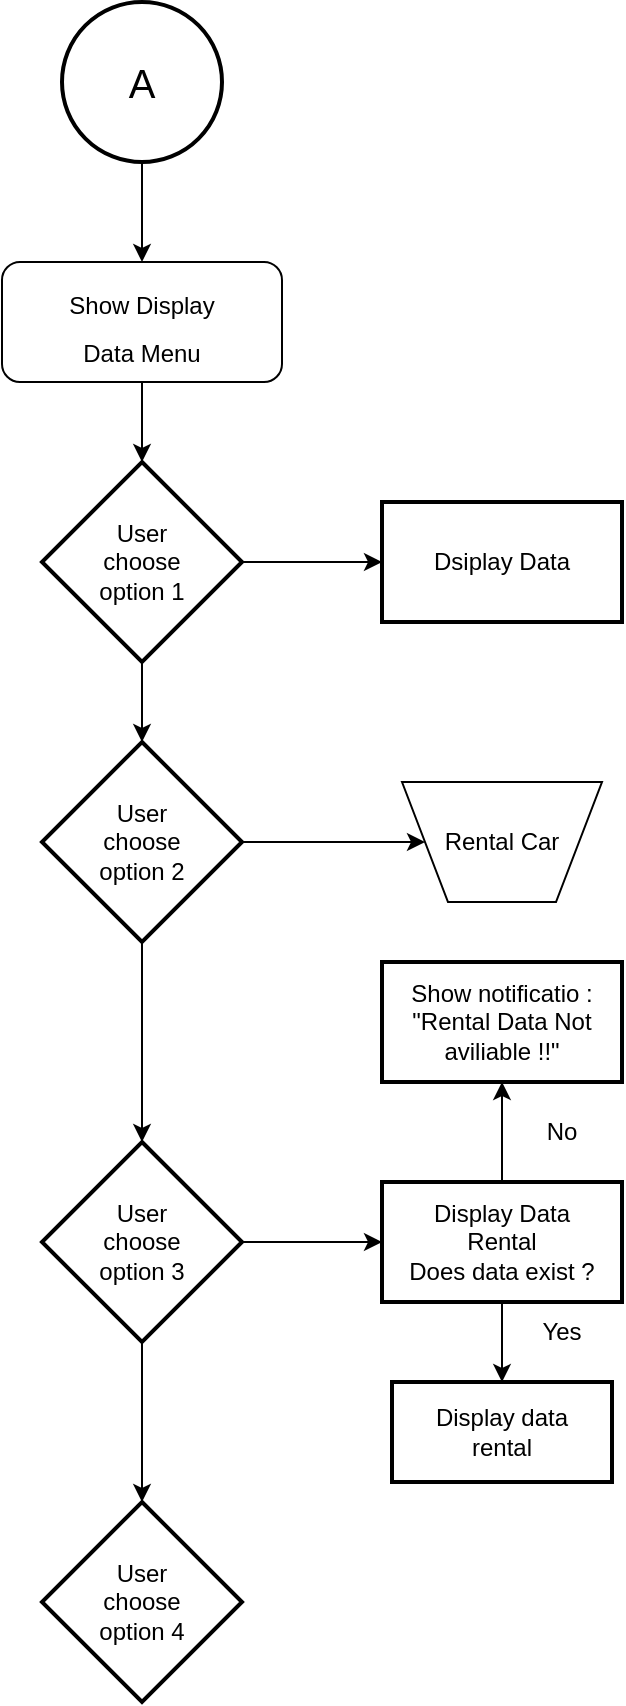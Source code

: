 <mxfile version="20.8.16" type="device"><diagram name="Page-1" id="gxAVAyEauqwJ3JOfNMf_"><mxGraphModel dx="568" dy="1036" grid="1" gridSize="10" guides="1" tooltips="1" connect="1" arrows="1" fold="1" page="1" pageScale="1" pageWidth="850" pageHeight="1100" math="0" shadow="0"><root><mxCell id="0"/><mxCell id="1" parent="0"/><mxCell id="00cQygVEMPJVJjtLhycs-4" value="" style="edgeStyle=orthogonalEdgeStyle;rounded=0;orthogonalLoop=1;jettySize=auto;html=1;fontSize=20;" edge="1" parent="1" source="00cQygVEMPJVJjtLhycs-2" target="00cQygVEMPJVJjtLhycs-3"><mxGeometry relative="1" as="geometry"/></mxCell><mxCell id="00cQygVEMPJVJjtLhycs-2" value="&lt;font style=&quot;font-size: 20px;&quot;&gt;A&lt;/font&gt;" style="strokeWidth=2;html=1;shape=mxgraph.flowchart.start_2;whiteSpace=wrap;" vertex="1" parent="1"><mxGeometry x="340" y="10" width="80" height="80" as="geometry"/></mxCell><mxCell id="00cQygVEMPJVJjtLhycs-6" value="" style="edgeStyle=orthogonalEdgeStyle;rounded=0;orthogonalLoop=1;jettySize=auto;html=1;fontSize=12;" edge="1" parent="1" source="00cQygVEMPJVJjtLhycs-3" target="00cQygVEMPJVJjtLhycs-5"><mxGeometry relative="1" as="geometry"/></mxCell><mxCell id="00cQygVEMPJVJjtLhycs-3" value="&lt;font style=&quot;font-size: 12px;&quot;&gt;Show Display &lt;br&gt;Data Menu&lt;/font&gt;" style="rounded=1;whiteSpace=wrap;html=1;fontSize=20;" vertex="1" parent="1"><mxGeometry x="310" y="140" width="140" height="60" as="geometry"/></mxCell><mxCell id="00cQygVEMPJVJjtLhycs-11" value="" style="edgeStyle=orthogonalEdgeStyle;rounded=0;orthogonalLoop=1;jettySize=auto;html=1;fontSize=12;" edge="1" parent="1" source="00cQygVEMPJVJjtLhycs-5" target="00cQygVEMPJVJjtLhycs-10"><mxGeometry relative="1" as="geometry"/></mxCell><mxCell id="00cQygVEMPJVJjtLhycs-12" value="" style="edgeStyle=orthogonalEdgeStyle;rounded=0;orthogonalLoop=1;jettySize=auto;html=1;fontSize=12;" edge="1" parent="1" source="00cQygVEMPJVJjtLhycs-5" target="00cQygVEMPJVJjtLhycs-7"><mxGeometry relative="1" as="geometry"/></mxCell><mxCell id="00cQygVEMPJVJjtLhycs-5" value="User&lt;br&gt;choose&lt;br&gt;option 1" style="strokeWidth=2;html=1;shape=mxgraph.flowchart.decision;whiteSpace=wrap;fontSize=12;" vertex="1" parent="1"><mxGeometry x="330" y="240" width="100" height="100" as="geometry"/></mxCell><mxCell id="00cQygVEMPJVJjtLhycs-13" value="" style="edgeStyle=orthogonalEdgeStyle;rounded=0;orthogonalLoop=1;jettySize=auto;html=1;fontSize=12;" edge="1" parent="1" source="00cQygVEMPJVJjtLhycs-7" target="00cQygVEMPJVJjtLhycs-9"><mxGeometry relative="1" as="geometry"/></mxCell><mxCell id="00cQygVEMPJVJjtLhycs-16" value="" style="edgeStyle=orthogonalEdgeStyle;rounded=0;orthogonalLoop=1;jettySize=auto;html=1;fontSize=12;" edge="1" parent="1" source="00cQygVEMPJVJjtLhycs-7" target="00cQygVEMPJVJjtLhycs-15"><mxGeometry relative="1" as="geometry"/></mxCell><mxCell id="00cQygVEMPJVJjtLhycs-7" value="User&lt;br&gt;choose&lt;br&gt;option 2" style="strokeWidth=2;html=1;shape=mxgraph.flowchart.decision;whiteSpace=wrap;fontSize=12;" vertex="1" parent="1"><mxGeometry x="330" y="380" width="100" height="100" as="geometry"/></mxCell><mxCell id="00cQygVEMPJVJjtLhycs-8" value="User&lt;br&gt;choose&lt;br&gt;option 4" style="strokeWidth=2;html=1;shape=mxgraph.flowchart.decision;whiteSpace=wrap;fontSize=12;" vertex="1" parent="1"><mxGeometry x="330" y="760" width="100" height="100" as="geometry"/></mxCell><mxCell id="00cQygVEMPJVJjtLhycs-14" value="" style="edgeStyle=orthogonalEdgeStyle;rounded=0;orthogonalLoop=1;jettySize=auto;html=1;fontSize=12;" edge="1" parent="1" source="00cQygVEMPJVJjtLhycs-9" target="00cQygVEMPJVJjtLhycs-8"><mxGeometry relative="1" as="geometry"/></mxCell><mxCell id="00cQygVEMPJVJjtLhycs-18" value="" style="edgeStyle=orthogonalEdgeStyle;rounded=0;orthogonalLoop=1;jettySize=auto;html=1;fontSize=12;" edge="1" parent="1" source="00cQygVEMPJVJjtLhycs-9" target="00cQygVEMPJVJjtLhycs-17"><mxGeometry relative="1" as="geometry"/></mxCell><mxCell id="00cQygVEMPJVJjtLhycs-9" value="User&lt;br&gt;choose&lt;br&gt;option 3" style="strokeWidth=2;html=1;shape=mxgraph.flowchart.decision;whiteSpace=wrap;fontSize=12;" vertex="1" parent="1"><mxGeometry x="330" y="580" width="100" height="100" as="geometry"/></mxCell><mxCell id="00cQygVEMPJVJjtLhycs-10" value="Dsiplay Data" style="whiteSpace=wrap;html=1;strokeWidth=2;" vertex="1" parent="1"><mxGeometry x="500" y="260" width="120" height="60" as="geometry"/></mxCell><mxCell id="00cQygVEMPJVJjtLhycs-15" value="Rental Car" style="verticalLabelPosition=middle;verticalAlign=middle;html=1;shape=trapezoid;perimeter=trapezoidPerimeter;whiteSpace=wrap;size=0.23;arcSize=10;flipV=1;labelPosition=center;align=center;fontSize=12;" vertex="1" parent="1"><mxGeometry x="510" y="400" width="100" height="60" as="geometry"/></mxCell><mxCell id="00cQygVEMPJVJjtLhycs-22" value="" style="edgeStyle=orthogonalEdgeStyle;rounded=0;orthogonalLoop=1;jettySize=auto;html=1;fontSize=12;" edge="1" parent="1" source="00cQygVEMPJVJjtLhycs-17" target="00cQygVEMPJVJjtLhycs-21"><mxGeometry relative="1" as="geometry"/></mxCell><mxCell id="00cQygVEMPJVJjtLhycs-25" value="" style="edgeStyle=orthogonalEdgeStyle;rounded=0;orthogonalLoop=1;jettySize=auto;html=1;fontSize=12;" edge="1" parent="1" source="00cQygVEMPJVJjtLhycs-17" target="00cQygVEMPJVJjtLhycs-24"><mxGeometry relative="1" as="geometry"/></mxCell><mxCell id="00cQygVEMPJVJjtLhycs-17" value="Display Data &lt;br&gt;Rental&lt;br&gt;Does data exist ?" style="whiteSpace=wrap;html=1;strokeWidth=2;fontSize=12;" vertex="1" parent="1"><mxGeometry x="500" y="600" width="120" height="60" as="geometry"/></mxCell><mxCell id="00cQygVEMPJVJjtLhycs-21" value="Show notificatio : &quot;Rental Data Not aviliable !!&quot;" style="whiteSpace=wrap;html=1;strokeWidth=2;" vertex="1" parent="1"><mxGeometry x="500" y="490" width="120" height="60" as="geometry"/></mxCell><mxCell id="00cQygVEMPJVJjtLhycs-23" value="No" style="text;html=1;strokeColor=none;fillColor=none;align=center;verticalAlign=middle;whiteSpace=wrap;rounded=0;fontSize=12;" vertex="1" parent="1"><mxGeometry x="560" y="560" width="60" height="30" as="geometry"/></mxCell><mxCell id="00cQygVEMPJVJjtLhycs-24" value="Display data &lt;br&gt;rental" style="whiteSpace=wrap;html=1;strokeWidth=2;" vertex="1" parent="1"><mxGeometry x="505" y="700" width="110" height="50" as="geometry"/></mxCell><mxCell id="00cQygVEMPJVJjtLhycs-26" value="Yes" style="text;html=1;strokeColor=none;fillColor=none;align=center;verticalAlign=middle;whiteSpace=wrap;rounded=0;fontSize=12;" vertex="1" parent="1"><mxGeometry x="560" y="660" width="60" height="30" as="geometry"/></mxCell></root></mxGraphModel></diagram></mxfile>